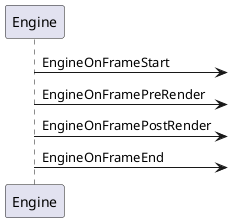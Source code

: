 @startuml
Engine -> :EngineOnFrameStart
Engine -> :EngineOnFramePreRender
Engine -> :EngineOnFramePostRender
Engine -> :EngineOnFrameEnd

